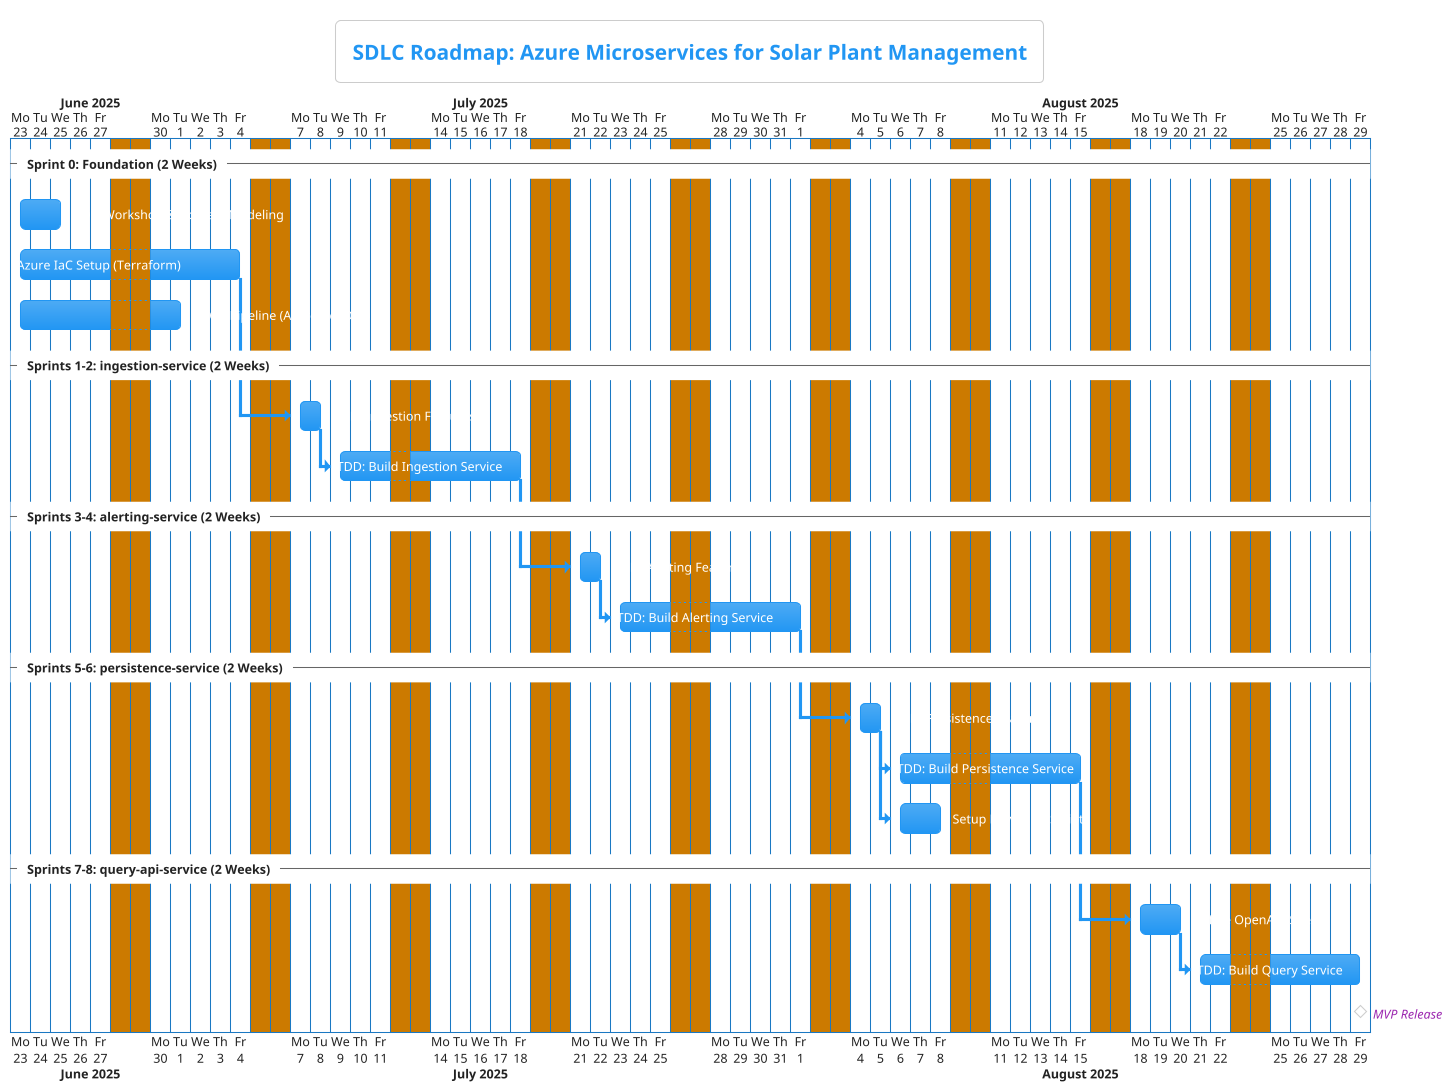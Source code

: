 @startgantt
!theme materia
title SDLC Roadmap: Azure Microservices for Solar Plant Management

Project starts on 2025-06-23
saturday are closed
sunday are closed

-- Sprint 0: Foundation (2 Weeks) --
[DDD Workshop & Domain Modeling] as [DDD] lasts 3 days
[Azure IaC Setup (Terraform)] as [IaC] lasts 10 days
[CI/CD Pipeline (Azure DevOps)] as [CICD] lasts 7 days
[IaC] starts 2025-06-23
[CICD] starts 2025-06-23
[DDD] starts 2025-06-23

-- Sprints 1-2: ingestion-service (2 Weeks) --
[BDD: Ingestion Features] as [BDD1] lasts 2 days
[TDD: Build Ingestion Service] as [TDD1] lasts 8 days
[BDD1] starts at [IaC]'s end
[TDD1] starts at [BDD1]'s end

-- Sprints 3-4: alerting-service (2 Weeks) --
[BDD: Alerting Features] as [BDD2] lasts 2 days
[TDD: Build Alerting Service] as [TDD2] lasts 8 days
[BDD2] starts at [TDD1]'s end
[TDD2] starts at [BDD2]'s end

-- Sprints 5-6: persistence-service (2 Weeks) --
[BDD: Persistence Features] as [BDD3] lasts 2 days
[TDD: Build Persistence Service] as [TDD3] lasts 8 days
[Setup Flyway V1 Scripts] as [Flyway] lasts 3 days
[BDD3] starts at [TDD2]'s end
[TDD3] starts at [BDD3]'s end
[Flyway] starts at [BDD3]'s end

-- Sprints 7-8: query-api-service (2 Weeks) --
[Define OpenAPI Spec] as [API_Spec] lasts 3 days
[TDD: Build Query Service] as [TDD4] lasts 7 days
[API_Spec] starts at [TDD3]'s end
[TDD4] starts at [API_Spec]'s end

[MVP Release] happens at [TDD4]'s end

@endgantt